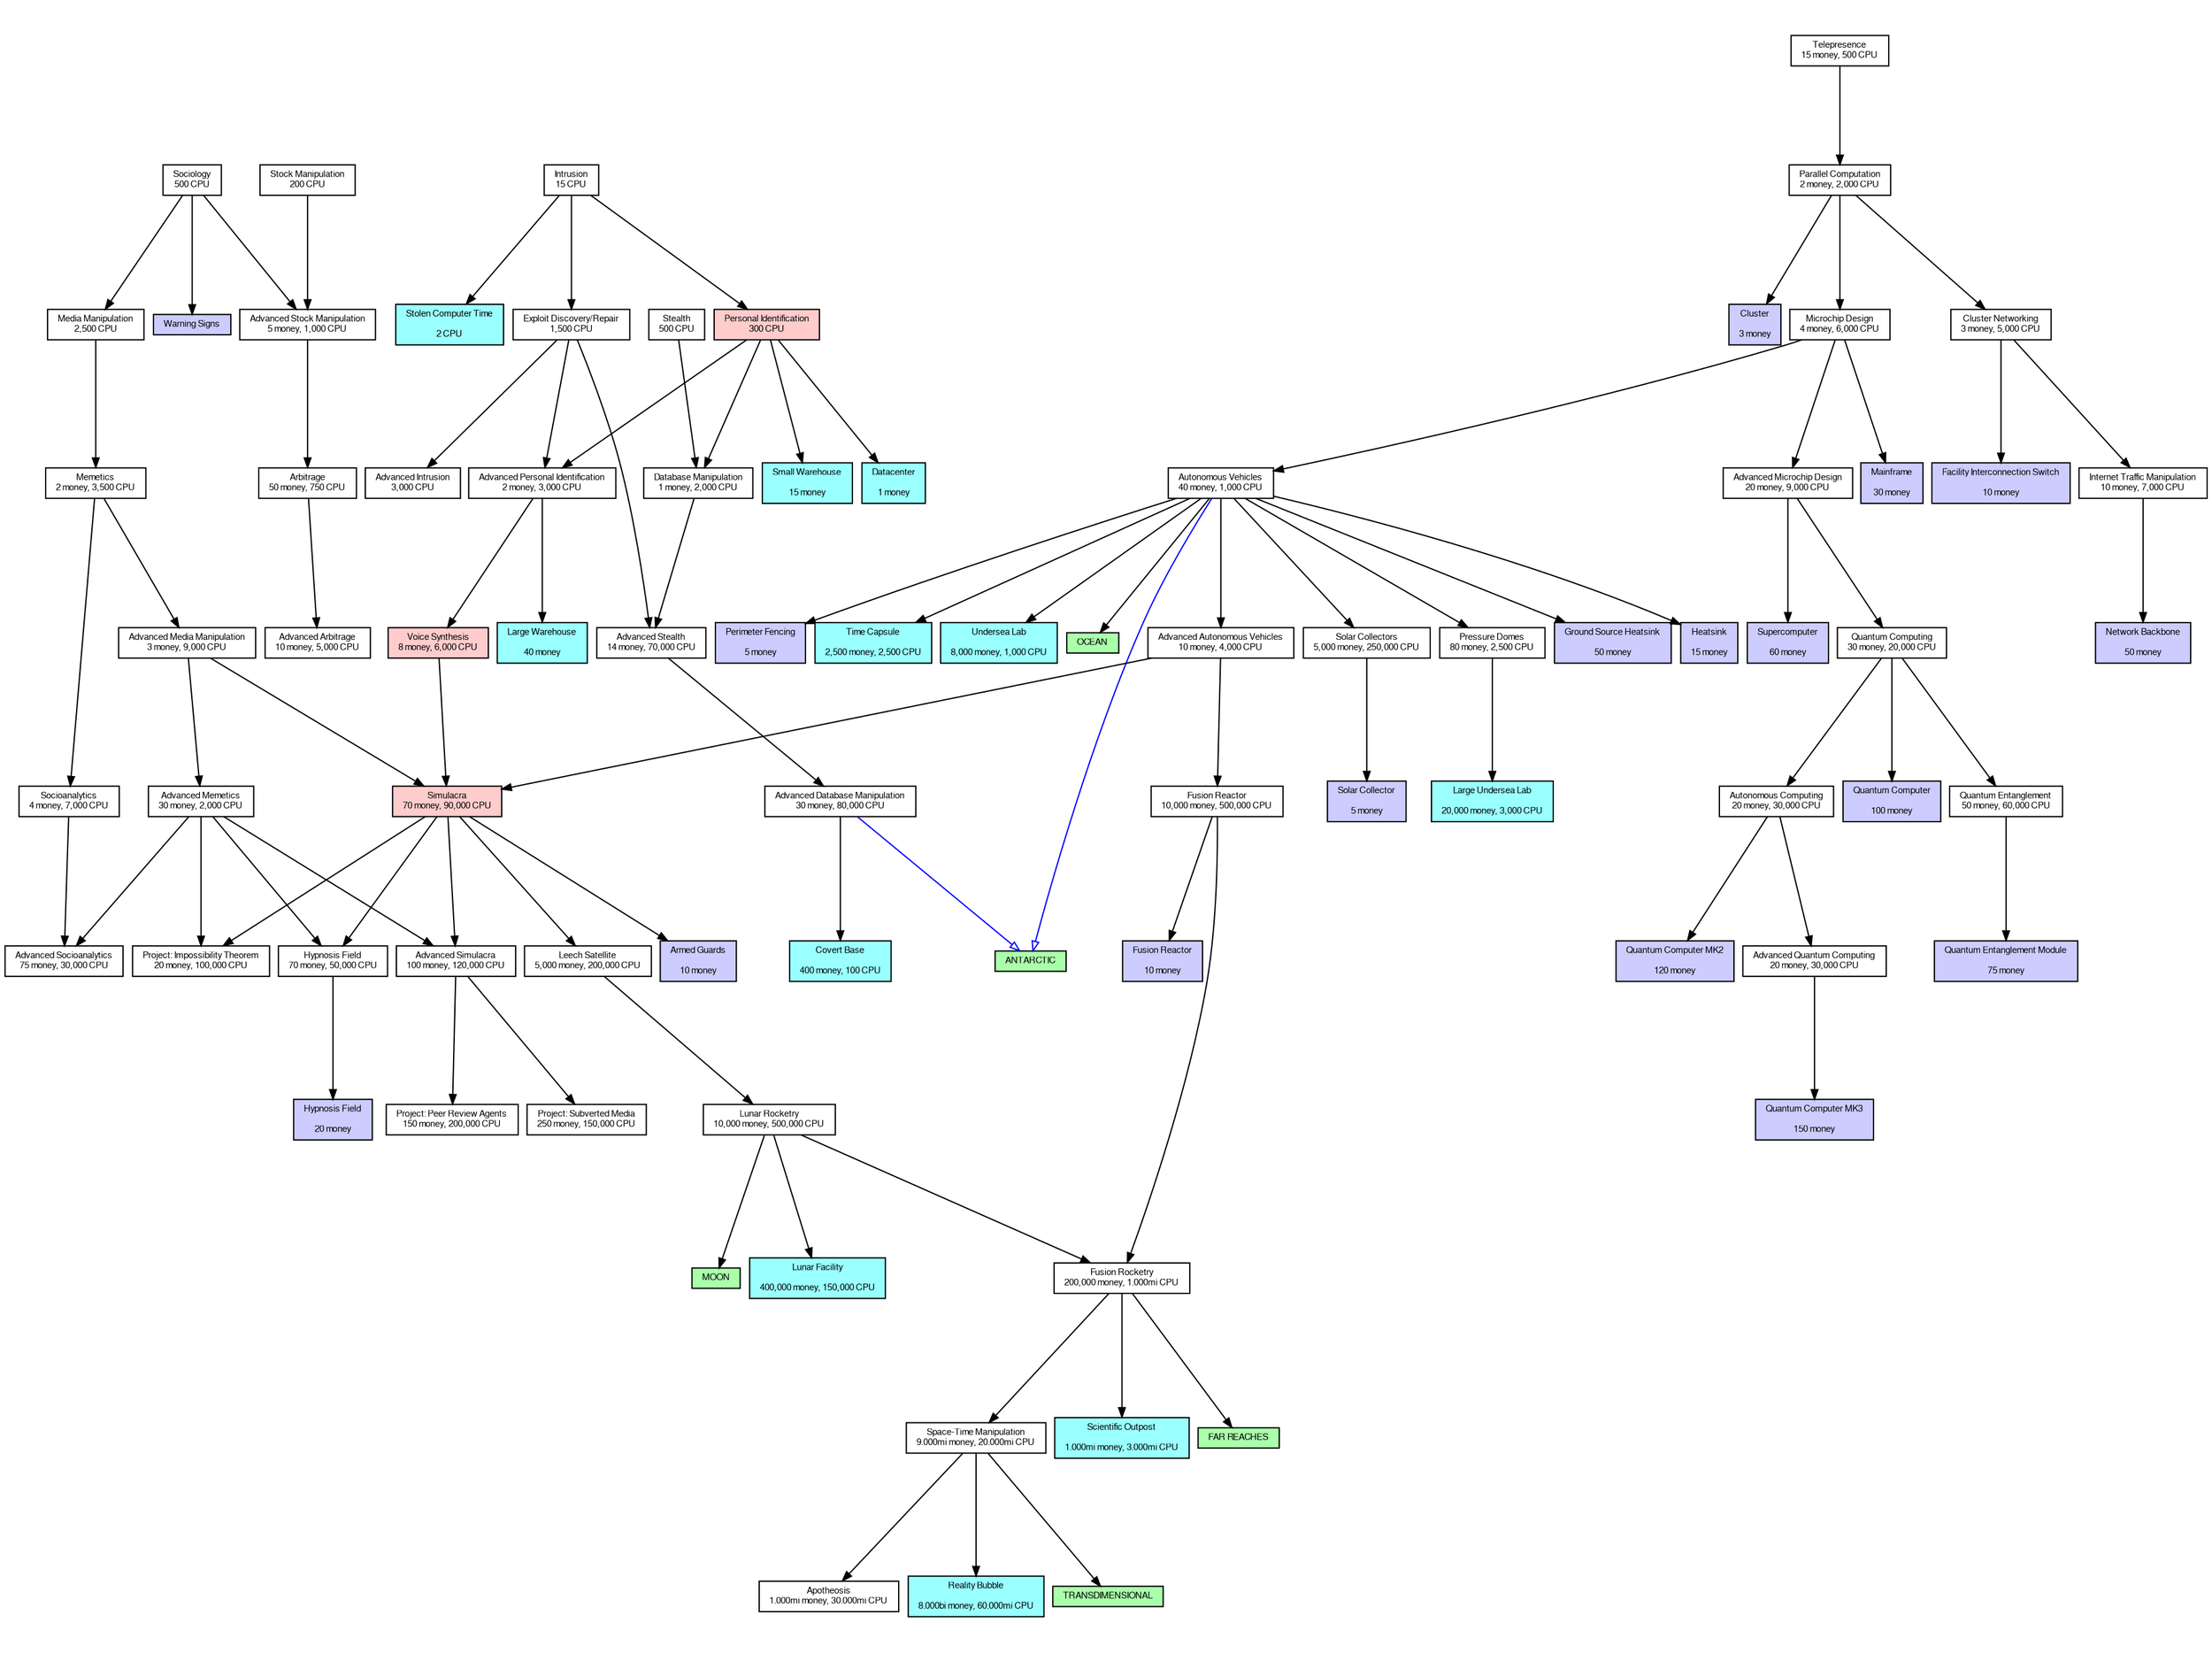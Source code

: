 digraph g {
ranksep=0.15;
nodesep=0.10;
ratio=.75;
edge [arrowsize=0.75];
node [shape=record,fontname=FreeSans,fontsize=7,height=0.01,width=0.01
      style=filled,fillcolor=white];
"Microchip Design"->"Autonomous Vehicles";
"Advanced Memetics"->"Advanced Socioanalytics";
"Socioanalytics"->"Advanced Socioanalytics";
"Advanced Memetics"->"Project: Impossibility Theorem";
"Simulacra"->"Project: Impossibility Theorem";
"Advanced Personal Identification"->"Voice Synthesis";
"Voice Synthesis"->"Simulacra";
"Advanced Autonomous Vehicles"->"Simulacra";
"Advanced Media Manipulation"->"Simulacra";
"Leech Satellite"->"Lunar Rocketry";
"Exploit Discovery/Repair"->"Advanced Intrusion";
"Fusion Rocketry"->"Space-Time Manipulation";
"Memetics"->"Socioanalytics";
"Simulacra"->"Leech Satellite";
"Arbitrage"->"Advanced Arbitrage";
"Microchip Design"->"Advanced Microchip Design";
"Exploit Discovery/Repair"->"Advanced Stealth";
"Database Manipulation"->"Advanced Stealth";
"Advanced Simulacra"->"Project: Peer Review Agents";
"Quantum Computing"->"Autonomous Computing";
"Advanced Simulacra"->"Project: Subverted Media";
"Telepresence"->"Parallel Computation";
"Intrusion"->"Exploit Discovery/Repair";
"Advanced Media Manipulation"->"Advanced Memetics";
"Sociology"->"Media Manipulation";
"Advanced Stealth"->"Advanced Database Manipulation";
"Cluster Networking"->"Internet Traffic Manipulation";
"Media Manipulation"->"Memetics";
"Lunar Rocketry"->"Fusion Rocketry";
"Fusion Reactor"->"Fusion Rocketry";
"Autonomous Computing"->"Advanced Quantum Computing";
"Autonomous Vehicles"->"Advanced Autonomous Vehicles";
"Parallel Computation"->"Microchip Design";
"Autonomous Vehicles"->"Solar Collectors";
"Advanced Autonomous Vehicles"->"Fusion Reactor";
"Personal Identification"->"Database Manipulation";
"Stealth"->"Database Manipulation";
"Memetics"->"Advanced Media Manipulation";
"Autonomous Vehicles"->"Pressure Domes";
"Personal Identification"->"Advanced Personal Identification";
"Exploit Discovery/Repair"->"Advanced Personal Identification";
"Stock Manipulation"->"Advanced Stock Manipulation";
"Sociology"->"Advanced Stock Manipulation";
"Advanced Stock Manipulation"->"Arbitrage";
"Quantum Computing"->"Quantum Entanglement";
"Simulacra"->"Advanced Simulacra";
"Advanced Memetics"->"Advanced Simulacra";
"Intrusion"->"Personal Identification";
"Parallel Computation"->"Cluster Networking";
"Space-Time Manipulation"->"Apotheosis";
"Advanced Memetics"->"Hypnosis Field";
"Simulacra"->"Hypnosis Field";
"Advanced Microchip Design"->"Quantum Computing";

"Autonomous Vehicles" [label="Autonomous Vehicles\n40 money, 1,000 CPU"];
"Sociology" [label="Sociology\n500 CPU"];
"Advanced Socioanalytics" [label="Advanced Socioanalytics\n75 money, 30,000 CPU"];
"Project: Impossibility Theorem" [label="Project: Impossibility Theorem\n20 money, 100,000 CPU"];
"Voice Synthesis" [label="Voice Synthesis\n8 money, 6,000 CPU",fillcolor="#ffcccc"];
"Simulacra" [label="Simulacra\n70 money, 90,000 CPU",fillcolor="#ffcccc"];
"Lunar Rocketry" [label="Lunar Rocketry\n10,000 money, 500,000 CPU"];
"Stealth" [label="Stealth\n500 CPU"];
"Advanced Intrusion" [label="Advanced Intrusion\n3,000 CPU"];
"Space-Time Manipulation" [label="Space-Time Manipulation\n9.000mi money, 20.000mi CPU"];
"Socioanalytics" [label="Socioanalytics\n4 money, 7,000 CPU"];
"Leech Satellite" [label="Leech Satellite\n5,000 money, 200,000 CPU"];
"Advanced Arbitrage" [label="Advanced Arbitrage\n10 money, 5,000 CPU"];
"Advanced Microchip Design" [label="Advanced Microchip Design\n20 money, 9,000 CPU"];
"Advanced Stealth" [label="Advanced Stealth\n14 money, 70,000 CPU"];
"Project: Peer Review Agents" [label="Project: Peer Review Agents\n150 money, 200,000 CPU"];
"Autonomous Computing" [label="Autonomous Computing\n20 money, 30,000 CPU"];
"Project: Subverted Media" [label="Project: Subverted Media\n250 money, 150,000 CPU"];
"Parallel Computation" [label="Parallel Computation\n2 money, 2,000 CPU"];
"Exploit Discovery/Repair" [label="Exploit Discovery/Repair\n1,500 CPU"];
"Telepresence" [label="Telepresence\n15 money, 500 CPU"];
"Advanced Memetics" [label="Advanced Memetics\n30 money, 2,000 CPU"];
"Media Manipulation" [label="Media Manipulation\n2,500 CPU"];
"Advanced Database Manipulation" [label="Advanced Database Manipulation\n30 money, 80,000 CPU"];
"Internet Traffic Manipulation" [label="Internet Traffic Manipulation\n10 money, 7,000 CPU"];
"Memetics" [label="Memetics\n2 money, 3,500 CPU"];
"Fusion Rocketry" [label="Fusion Rocketry\n200,000 money, 1.000mi CPU"];
"Advanced Quantum Computing" [label="Advanced Quantum Computing\n20 money, 30,000 CPU"];
"Advanced Autonomous Vehicles" [label="Advanced Autonomous Vehicles\n10 money, 4,000 CPU"];
"Intrusion" [label="Intrusion\n15 CPU"];
"Stock Manipulation" [label="Stock Manipulation\n200 CPU"];
"Microchip Design" [label="Microchip Design\n4 money, 6,000 CPU"];
"Solar Collectors" [label="Solar Collectors\n5,000 money, 250,000 CPU"];
"Fusion Reactor" [label="Fusion Reactor\n10,000 money, 500,000 CPU"];
"Database Manipulation" [label="Database Manipulation\n1 money, 2,000 CPU"];
"Advanced Media Manipulation" [label="Advanced Media Manipulation\n3 money, 9,000 CPU"];
"Pressure Domes" [label="Pressure Domes\n80 money, 2,500 CPU"];
"Advanced Personal Identification" [label="Advanced Personal Identification\n2 money, 3,000 CPU"];
"Advanced Stock Manipulation" [label="Advanced Stock Manipulation\n5 money, 1,000 CPU"];
"Arbitrage" [label="Arbitrage\n50 money, 750 CPU"];
"Quantum Entanglement" [label="Quantum Entanglement\n50 money, 60,000 CPU"];
"Advanced Simulacra" [label="Advanced Simulacra\n100 money, 120,000 CPU"];
"Personal Identification" [label="Personal Identification\n300 CPU",fillcolor="#ffcccc"];
"Cluster Networking" [label="Cluster Networking\n3 money, 5,000 CPU"];
"Apotheosis" [label="Apotheosis\n1.000mi money, 30.000mi CPU"];
"Hypnosis Field" [label="Hypnosis Field\n70 money, 50,000 CPU"];
"Quantum Computing" [label="Quantum Computing\n30 money, 20,000 CPU"];

node [fillcolor="#ccccff"];
"Autonomous Vehicles" -> "Ground Source Heatsink-item""Ground Source Heatsink-item" [label="Ground Source Heatsink\n\n50 money"];
"Cluster Networking" -> "Facility Interconnection Switch-item""Facility Interconnection Switch-item" [label="Facility Interconnection Switch\n\n10 money"];
"Parallel Computation" -> "Cluster-item""Cluster-item" [label="Cluster\n\n3 money"];
"Advanced Microchip Design" -> "Supercomputer-item""Supercomputer-item" [label="Supercomputer\n\n60 money"];
"Solar Collectors" -> "Solar Collector-item""Solar Collector-item" [label="Solar Collector\n\n5 money"];
"Autonomous Vehicles" -> "Heatsink-item""Heatsink-item" [label="Heatsink\n\n15 money"];
"Fusion Reactor" -> "Fusion Reactor-item""Fusion Reactor-item" [label="Fusion Reactor\n\n10 money"];
"Microchip Design" -> "Mainframe-item""Mainframe-item" [label="Mainframe\n\n30 money"];
"Sociology" -> "Warning Signs-item""Warning Signs-item" [label="Warning Signs\n"];
"Autonomous Vehicles" -> "Perimeter Fencing-item""Perimeter Fencing-item" [label="Perimeter Fencing\n\n5 money"];
"Quantum Entanglement" -> "Quantum Entanglement Module-item""Quantum Entanglement Module-item" [label="Quantum Entanglement Module\n\n75 money"];
"Autonomous Computing" -> "Quantum Computer MK2-item""Quantum Computer MK2-item" [label="Quantum Computer MK2\n\n120 money"];
"Advanced Quantum Computing" -> "Quantum Computer MK3-item""Quantum Computer MK3-item" [label="Quantum Computer MK3\n\n150 money"];
"Internet Traffic Manipulation" -> "Network Backbone-item""Network Backbone-item" [label="Network Backbone\n\n50 money"];
"Quantum Computing" -> "Quantum Computer-item""Quantum Computer-item" [label="Quantum Computer\n\n100 money"];
"Simulacra" -> "Armed Guards-item""Armed Guards-item" [label="Armed Guards\n\n10 money"];
"Hypnosis Field" -> "Hypnosis Field-item""Hypnosis Field-item" [label="Hypnosis Field\n\n20 money"];
node [fillcolor="#99ffff"];
"Personal Identification" -> "Datacenter-base""Datacenter-base" [label="Datacenter\n\n1 money"];
"Personal Identification" -> "Small Warehouse-base""Small Warehouse-base" [label="Small Warehouse\n\n15 money"];
"Advanced Database Manipulation" -> "Covert Base-base""Covert Base-base" [label="Covert Base\n\n400 money, 100 CPU"];
"Fusion Rocketry" -> "Scientific Outpost-base""Scientific Outpost-base" [label="Scientific Outpost\n\n1.000mi money, 3.000mi CPU"];
"Advanced Personal Identification" -> "Large Warehouse-base""Large Warehouse-base" [label="Large Warehouse\n\n40 money"];
"Space-Time Manipulation" -> "Reality Bubble-base""Reality Bubble-base" [label="Reality Bubble\n\n8.000bi money, 60.000mi CPU"];
"Lunar Rocketry" -> "Lunar Facility-base""Lunar Facility-base" [label="Lunar Facility\n\n400,000 money, 150,000 CPU"];
"Pressure Domes" -> "Large Undersea Lab-base""Large Undersea Lab-base" [label="Large Undersea Lab\n\n20,000 money, 3,000 CPU"];
"Autonomous Vehicles" -> "Time Capsule-base""Time Capsule-base" [label="Time Capsule\n\n2,500 money, 2,500 CPU"];
"Intrusion" -> "Stolen Computer Time-base""Stolen Computer Time-base" [label="Stolen Computer Time\n\n2 CPU"];
"Autonomous Vehicles" -> "Undersea Lab-base""Undersea Lab-base" [label="Undersea Lab\n\n8,000 money, 1,000 CPU"];
node [fillcolor="#aaffaa"];
"Fusion Rocketry" -> "FAR REACHES-loc""FAR REACHES-loc" [label="FAR REACHES"];
"Space-Time Manipulation" -> "TRANSDIMENSIONAL-loc""TRANSDIMENSIONAL-loc" [label="TRANSDIMENSIONAL"];
"Autonomous Vehicles" -> "OCEAN-loc""OCEAN-loc" [label="OCEAN"];
edge [arrowhead=empty,color="#0000FF"];
"Autonomous Vehicles" -> "ANTARCTIC-loc""Advanced Database Manipulation" -> "ANTARCTIC-loc""ANTARCTIC-loc" [label="ANTARCTIC"];
edge [arrowhead=normal,color="#000000"];
"Lunar Rocketry" -> "MOON-loc""MOON-loc" [label="MOON"];

}
